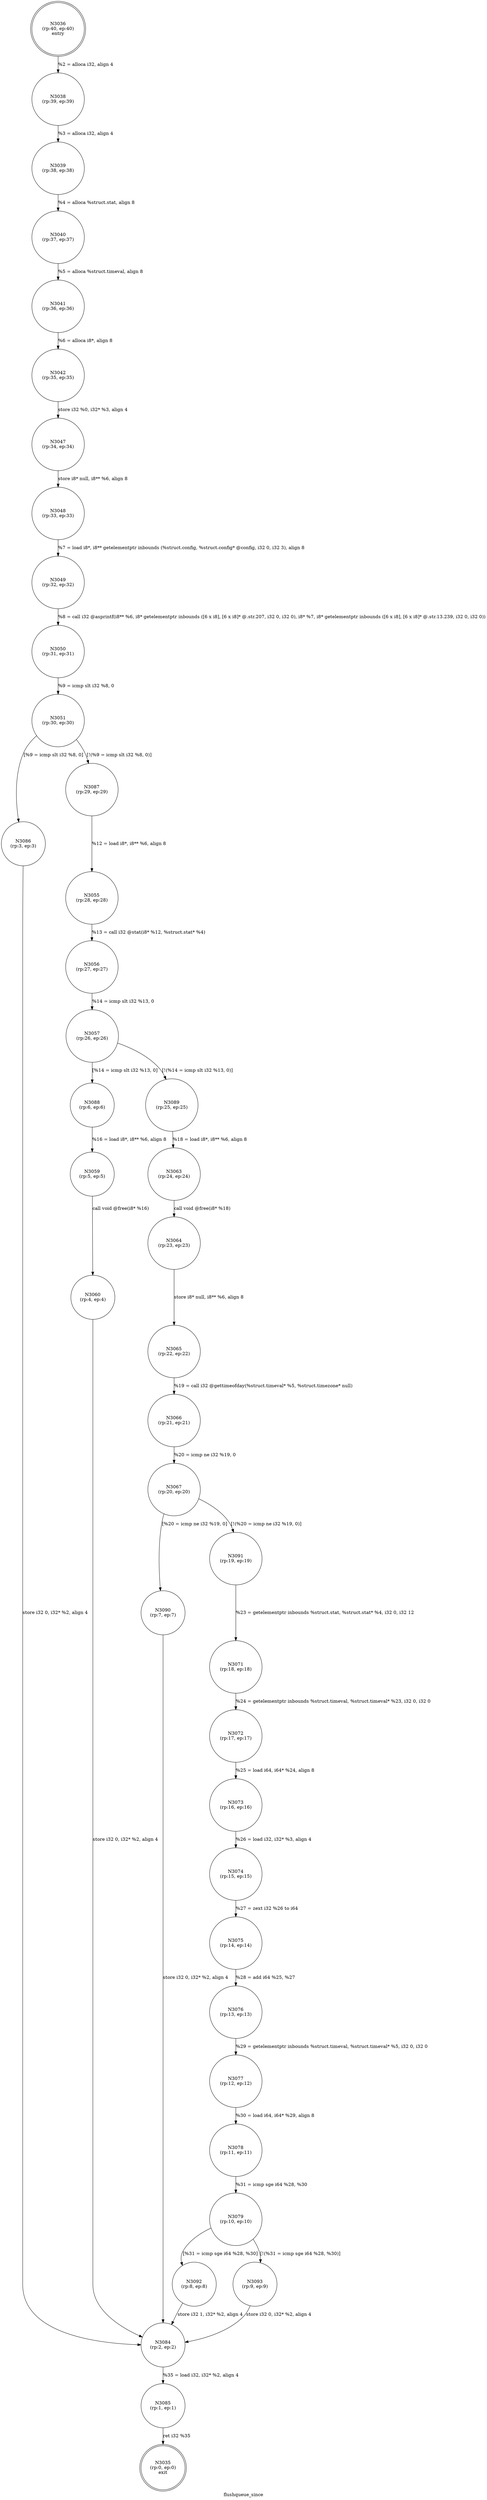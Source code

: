 digraph flushqueue_since {
label="flushqueue_since"
3035 [label="N3035\n(rp:0, ep:0)\nexit", shape="doublecircle"]
3036 [label="N3036\n(rp:40, ep:40)\nentry", shape="doublecircle"]
3036 -> 3038 [label="%2 = alloca i32, align 4"]
3038 [label="N3038\n(rp:39, ep:39)", shape="circle"]
3038 -> 3039 [label="%3 = alloca i32, align 4"]
3039 [label="N3039\n(rp:38, ep:38)", shape="circle"]
3039 -> 3040 [label="%4 = alloca %struct.stat, align 8"]
3040 [label="N3040\n(rp:37, ep:37)", shape="circle"]
3040 -> 3041 [label="%5 = alloca %struct.timeval, align 8"]
3041 [label="N3041\n(rp:36, ep:36)", shape="circle"]
3041 -> 3042 [label="%6 = alloca i8*, align 8"]
3042 [label="N3042\n(rp:35, ep:35)", shape="circle"]
3042 -> 3047 [label="store i32 %0, i32* %3, align 4"]
3047 [label="N3047\n(rp:34, ep:34)", shape="circle"]
3047 -> 3048 [label="store i8* null, i8** %6, align 8"]
3048 [label="N3048\n(rp:33, ep:33)", shape="circle"]
3048 -> 3049 [label="%7 = load i8*, i8** getelementptr inbounds (%struct.config, %struct.config* @config, i32 0, i32 3), align 8"]
3049 [label="N3049\n(rp:32, ep:32)", shape="circle"]
3049 -> 3050 [label="%8 = call i32 @asprintf(i8** %6, i8* getelementptr inbounds ([6 x i8], [6 x i8]* @.str.207, i32 0, i32 0), i8* %7, i8* getelementptr inbounds ([6 x i8], [6 x i8]* @.str.13.239, i32 0, i32 0))"]
3050 [label="N3050\n(rp:31, ep:31)", shape="circle"]
3050 -> 3051 [label="%9 = icmp slt i32 %8, 0"]
3051 [label="N3051\n(rp:30, ep:30)", shape="circle"]
3051 -> 3086 [label="[%9 = icmp slt i32 %8, 0]"]
3051 -> 3087 [label="[!(%9 = icmp slt i32 %8, 0)]"]
3055 [label="N3055\n(rp:28, ep:28)", shape="circle"]
3055 -> 3056 [label="%13 = call i32 @stat(i8* %12, %struct.stat* %4)"]
3056 [label="N3056\n(rp:27, ep:27)", shape="circle"]
3056 -> 3057 [label="%14 = icmp slt i32 %13, 0"]
3057 [label="N3057\n(rp:26, ep:26)", shape="circle"]
3057 -> 3088 [label="[%14 = icmp slt i32 %13, 0]"]
3057 -> 3089 [label="[!(%14 = icmp slt i32 %13, 0)]"]
3059 [label="N3059\n(rp:5, ep:5)", shape="circle"]
3059 -> 3060 [label="call void @free(i8* %16)"]
3060 [label="N3060\n(rp:4, ep:4)", shape="circle"]
3060 -> 3084 [label="store i32 0, i32* %2, align 4"]
3063 [label="N3063\n(rp:24, ep:24)", shape="circle"]
3063 -> 3064 [label="call void @free(i8* %18)"]
3064 [label="N3064\n(rp:23, ep:23)", shape="circle"]
3064 -> 3065 [label="store i8* null, i8** %6, align 8"]
3065 [label="N3065\n(rp:22, ep:22)", shape="circle"]
3065 -> 3066 [label="%19 = call i32 @gettimeofday(%struct.timeval* %5, %struct.timezone* null)"]
3066 [label="N3066\n(rp:21, ep:21)", shape="circle"]
3066 -> 3067 [label="%20 = icmp ne i32 %19, 0"]
3067 [label="N3067\n(rp:20, ep:20)", shape="circle"]
3067 -> 3090 [label="[%20 = icmp ne i32 %19, 0]"]
3067 -> 3091 [label="[!(%20 = icmp ne i32 %19, 0)]"]
3071 [label="N3071\n(rp:18, ep:18)", shape="circle"]
3071 -> 3072 [label="%24 = getelementptr inbounds %struct.timeval, %struct.timeval* %23, i32 0, i32 0"]
3072 [label="N3072\n(rp:17, ep:17)", shape="circle"]
3072 -> 3073 [label="%25 = load i64, i64* %24, align 8"]
3073 [label="N3073\n(rp:16, ep:16)", shape="circle"]
3073 -> 3074 [label="%26 = load i32, i32* %3, align 4"]
3074 [label="N3074\n(rp:15, ep:15)", shape="circle"]
3074 -> 3075 [label="%27 = zext i32 %26 to i64"]
3075 [label="N3075\n(rp:14, ep:14)", shape="circle"]
3075 -> 3076 [label="%28 = add i64 %25, %27"]
3076 [label="N3076\n(rp:13, ep:13)", shape="circle"]
3076 -> 3077 [label="%29 = getelementptr inbounds %struct.timeval, %struct.timeval* %5, i32 0, i32 0"]
3077 [label="N3077\n(rp:12, ep:12)", shape="circle"]
3077 -> 3078 [label="%30 = load i64, i64* %29, align 8"]
3078 [label="N3078\n(rp:11, ep:11)", shape="circle"]
3078 -> 3079 [label="%31 = icmp sge i64 %28, %30"]
3079 [label="N3079\n(rp:10, ep:10)", shape="circle"]
3079 -> 3092 [label="[%31 = icmp sge i64 %28, %30]"]
3079 -> 3093 [label="[!(%31 = icmp sge i64 %28, %30)]"]
3084 [label="N3084\n(rp:2, ep:2)", shape="circle"]
3084 -> 3085 [label="%35 = load i32, i32* %2, align 4"]
3085 [label="N3085\n(rp:1, ep:1)", shape="circle"]
3085 -> 3035 [label="ret i32 %35"]
3086 [label="N3086\n(rp:3, ep:3)", shape="circle"]
3086 -> 3084 [label="store i32 0, i32* %2, align 4"]
3087 [label="N3087\n(rp:29, ep:29)", shape="circle"]
3087 -> 3055 [label="%12 = load i8*, i8** %6, align 8"]
3088 [label="N3088\n(rp:6, ep:6)", shape="circle"]
3088 -> 3059 [label="%16 = load i8*, i8** %6, align 8"]
3089 [label="N3089\n(rp:25, ep:25)", shape="circle"]
3089 -> 3063 [label="%18 = load i8*, i8** %6, align 8"]
3090 [label="N3090\n(rp:7, ep:7)", shape="circle"]
3090 -> 3084 [label="store i32 0, i32* %2, align 4"]
3091 [label="N3091\n(rp:19, ep:19)", shape="circle"]
3091 -> 3071 [label="%23 = getelementptr inbounds %struct.stat, %struct.stat* %4, i32 0, i32 12"]
3092 [label="N3092\n(rp:8, ep:8)", shape="circle"]
3092 -> 3084 [label="store i32 1, i32* %2, align 4"]
3093 [label="N3093\n(rp:9, ep:9)", shape="circle"]
3093 -> 3084 [label="store i32 0, i32* %2, align 4"]
}
